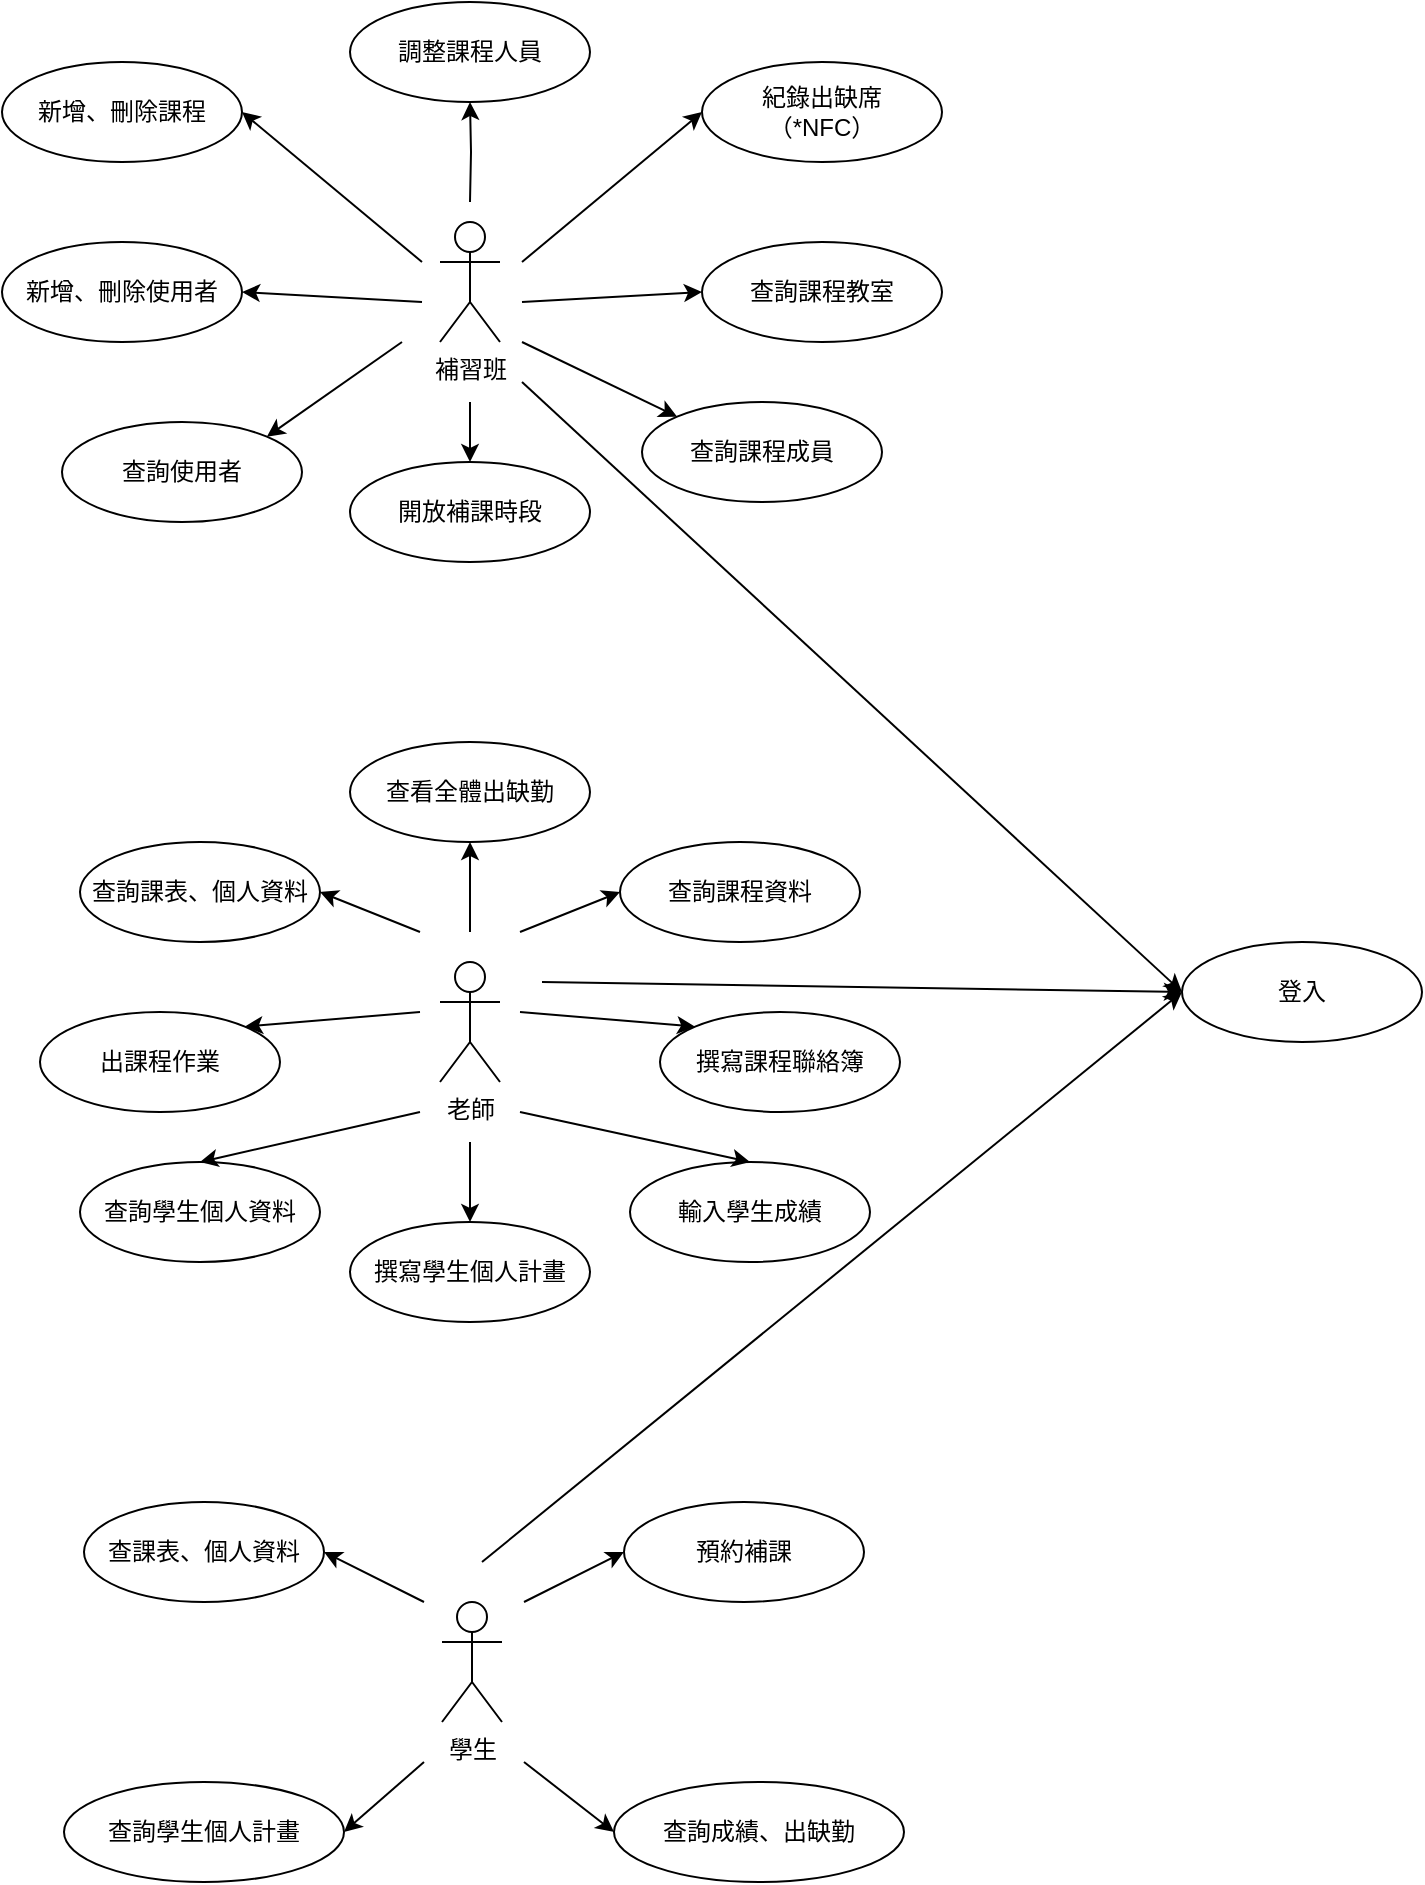 <mxfile version="13.8.8" type="device"><diagram id="fmiQxIPnqJVFHkO1iCTl" name="Page-1"><mxGraphModel dx="1221" dy="579" grid="1" gridSize="10" guides="1" tooltips="1" connect="1" arrows="1" fold="1" page="1" pageScale="1" pageWidth="827" pageHeight="1169" math="0" shadow="0"><root><mxCell id="0"/><mxCell id="1" parent="0"/><mxCell id="BcqG5QBP-uT3un19sBRs-2" value="" style="group" parent="1" vertex="1" connectable="0"><mxGeometry x="40" y="40" width="470" height="290" as="geometry"/></mxCell><mxCell id="BcqG5QBP-uT3un19sBRs-3" style="edgeStyle=orthogonalEdgeStyle;rounded=0;orthogonalLoop=1;jettySize=auto;html=1;entryX=0.5;entryY=1;entryDx=0;entryDy=0;" parent="BcqG5QBP-uT3un19sBRs-2" target="BcqG5QBP-uT3un19sBRs-7" edge="1"><mxGeometry relative="1" as="geometry"><mxPoint x="234" y="100" as="sourcePoint"/></mxGeometry></mxCell><mxCell id="BcqG5QBP-uT3un19sBRs-4" value="補習班" style="shape=umlActor;verticalLabelPosition=bottom;verticalAlign=top;html=1;outlineConnect=0;" parent="BcqG5QBP-uT3un19sBRs-2" vertex="1"><mxGeometry x="219" y="110" width="30" height="60" as="geometry"/></mxCell><mxCell id="BcqG5QBP-uT3un19sBRs-5" value="新增、刪除使用者" style="ellipse;whiteSpace=wrap;html=1;" parent="BcqG5QBP-uT3un19sBRs-2" vertex="1"><mxGeometry y="120" width="120" height="50" as="geometry"/></mxCell><mxCell id="BcqG5QBP-uT3un19sBRs-6" value="新增、刪除課程" style="ellipse;whiteSpace=wrap;html=1;" parent="BcqG5QBP-uT3un19sBRs-2" vertex="1"><mxGeometry y="30" width="120" height="50" as="geometry"/></mxCell><mxCell id="BcqG5QBP-uT3un19sBRs-7" value="調整課程人員" style="ellipse;whiteSpace=wrap;html=1;" parent="BcqG5QBP-uT3un19sBRs-2" vertex="1"><mxGeometry x="174" width="120" height="50" as="geometry"/></mxCell><mxCell id="BcqG5QBP-uT3un19sBRs-8" value="紀錄出缺席&lt;br&gt;（*NFC）" style="ellipse;whiteSpace=wrap;html=1;" parent="BcqG5QBP-uT3un19sBRs-2" vertex="1"><mxGeometry x="350" y="30" width="120" height="50" as="geometry"/></mxCell><mxCell id="BcqG5QBP-uT3un19sBRs-9" value="查詢課程教室" style="ellipse;whiteSpace=wrap;html=1;" parent="BcqG5QBP-uT3un19sBRs-2" vertex="1"><mxGeometry x="350" y="120" width="120" height="50" as="geometry"/></mxCell><mxCell id="BcqG5QBP-uT3un19sBRs-10" value="開放補課時段" style="ellipse;whiteSpace=wrap;html=1;" parent="BcqG5QBP-uT3un19sBRs-2" vertex="1"><mxGeometry x="174" y="230" width="120" height="50" as="geometry"/></mxCell><mxCell id="BcqG5QBP-uT3un19sBRs-11" value="" style="endArrow=classic;html=1;entryX=0;entryY=0.5;entryDx=0;entryDy=0;" parent="BcqG5QBP-uT3un19sBRs-2" target="BcqG5QBP-uT3un19sBRs-8" edge="1"><mxGeometry width="50" height="50" relative="1" as="geometry"><mxPoint x="260" y="130" as="sourcePoint"/><mxPoint x="260" y="160" as="targetPoint"/></mxGeometry></mxCell><mxCell id="BcqG5QBP-uT3un19sBRs-12" value="" style="endArrow=classic;html=1;entryX=1;entryY=0.5;entryDx=0;entryDy=0;" parent="BcqG5QBP-uT3un19sBRs-2" target="BcqG5QBP-uT3un19sBRs-6" edge="1"><mxGeometry width="50" height="50" relative="1" as="geometry"><mxPoint x="210" y="130" as="sourcePoint"/><mxPoint x="360" y="115" as="targetPoint"/></mxGeometry></mxCell><mxCell id="BcqG5QBP-uT3un19sBRs-13" value="" style="endArrow=classic;html=1;entryX=0;entryY=0.5;entryDx=0;entryDy=0;" parent="BcqG5QBP-uT3un19sBRs-2" target="BcqG5QBP-uT3un19sBRs-9" edge="1"><mxGeometry width="50" height="50" relative="1" as="geometry"><mxPoint x="260" y="150" as="sourcePoint"/><mxPoint x="370" y="125" as="targetPoint"/></mxGeometry></mxCell><mxCell id="BcqG5QBP-uT3un19sBRs-14" value="" style="endArrow=classic;html=1;entryX=1;entryY=0.5;entryDx=0;entryDy=0;" parent="BcqG5QBP-uT3un19sBRs-2" target="BcqG5QBP-uT3un19sBRs-5" edge="1"><mxGeometry width="50" height="50" relative="1" as="geometry"><mxPoint x="210" y="150" as="sourcePoint"/><mxPoint x="380" y="135" as="targetPoint"/></mxGeometry></mxCell><mxCell id="BcqG5QBP-uT3un19sBRs-15" value="" style="endArrow=classic;html=1;entryX=0.5;entryY=0;entryDx=0;entryDy=0;" parent="BcqG5QBP-uT3un19sBRs-2" target="BcqG5QBP-uT3un19sBRs-10" edge="1"><mxGeometry width="50" height="50" relative="1" as="geometry"><mxPoint x="234" y="200" as="sourcePoint"/><mxPoint x="390" y="145" as="targetPoint"/></mxGeometry></mxCell><mxCell id="BcqG5QBP-uT3un19sBRs-43" value="查詢課程成員" style="ellipse;whiteSpace=wrap;html=1;" parent="BcqG5QBP-uT3un19sBRs-2" vertex="1"><mxGeometry x="320" y="200" width="120" height="50" as="geometry"/></mxCell><mxCell id="BcqG5QBP-uT3un19sBRs-42" value="查詢使用者" style="ellipse;whiteSpace=wrap;html=1;" parent="BcqG5QBP-uT3un19sBRs-2" vertex="1"><mxGeometry x="30" y="210" width="120" height="50" as="geometry"/></mxCell><mxCell id="BcqG5QBP-uT3un19sBRs-46" value="" style="endArrow=classic;html=1;entryX=1;entryY=0;entryDx=0;entryDy=0;" parent="BcqG5QBP-uT3un19sBRs-2" target="BcqG5QBP-uT3un19sBRs-42" edge="1"><mxGeometry width="50" height="50" relative="1" as="geometry"><mxPoint x="200" y="170" as="sourcePoint"/><mxPoint x="120" y="190" as="targetPoint"/></mxGeometry></mxCell><mxCell id="BcqG5QBP-uT3un19sBRs-47" value="" style="endArrow=classic;html=1;entryX=0;entryY=0;entryDx=0;entryDy=0;" parent="BcqG5QBP-uT3un19sBRs-2" target="BcqG5QBP-uT3un19sBRs-43" edge="1"><mxGeometry width="50" height="50" relative="1" as="geometry"><mxPoint x="260" y="170" as="sourcePoint"/><mxPoint x="310" y="170" as="targetPoint"/></mxGeometry></mxCell><mxCell id="BcqG5QBP-uT3un19sBRs-16" value="" style="group" parent="1" vertex="1" connectable="0"><mxGeometry x="59" y="410" width="469" height="290" as="geometry"/></mxCell><mxCell id="BcqG5QBP-uT3un19sBRs-17" value="老師" style="shape=umlActor;verticalLabelPosition=bottom;verticalAlign=top;html=1;outlineConnect=0;" parent="BcqG5QBP-uT3un19sBRs-16" vertex="1"><mxGeometry x="200" y="110" width="30" height="60" as="geometry"/></mxCell><mxCell id="BcqG5QBP-uT3un19sBRs-18" value="查詢課表、個人資料" style="ellipse;whiteSpace=wrap;html=1;" parent="BcqG5QBP-uT3un19sBRs-16" vertex="1"><mxGeometry x="20" y="50" width="120" height="50" as="geometry"/></mxCell><mxCell id="BcqG5QBP-uT3un19sBRs-19" value="查詢學生個人資料" style="ellipse;whiteSpace=wrap;html=1;" parent="BcqG5QBP-uT3un19sBRs-16" vertex="1"><mxGeometry x="20" y="210" width="120" height="50" as="geometry"/></mxCell><mxCell id="BcqG5QBP-uT3un19sBRs-20" value="查詢課程資料" style="ellipse;whiteSpace=wrap;html=1;" parent="BcqG5QBP-uT3un19sBRs-16" vertex="1"><mxGeometry x="290" y="50" width="120" height="50" as="geometry"/></mxCell><mxCell id="BcqG5QBP-uT3un19sBRs-21" value="輸入學生成績&lt;span style=&quot;color: rgba(0 , 0 , 0 , 0) ; font-family: monospace ; font-size: 0px&quot;&gt;%3CmxGraphModel%3E%3Croot%3E%3CmxCell%20id%3D%220%22%2F%3E%3CmxCell%20id%3D%221%22%20parent%3D%220%22%2F%3E%3CmxCell%20id%3D%222%22%20value%3D%22%E6%9F%A5%E8%A9%A2%E8%AA%B2%E8%A1%A8%E3%80%81%E5%80%8B%E4%BA%BA%E8%B3%87%E6%96%99%22%20style%3D%22ellipse%3BwhiteSpace%3Dwrap%3Bhtml%3D1%3B%22%20vertex%3D%221%22%20parent%3D%221%22%3E%3CmxGeometry%20x%3D%22190%22%20y%3D%22550%22%20width%3D%22120%22%20height%3D%2250%22%20as%3D%22geometry%22%2F%3E%3C%2FmxCell%3E%3C%2Froot%3E%3C%2FmxGraphModel%3E&lt;/span&gt;" style="ellipse;whiteSpace=wrap;html=1;" parent="BcqG5QBP-uT3un19sBRs-16" vertex="1"><mxGeometry x="295" y="210" width="120" height="50" as="geometry"/></mxCell><mxCell id="BcqG5QBP-uT3un19sBRs-22" value="出課程作業" style="ellipse;whiteSpace=wrap;html=1;" parent="BcqG5QBP-uT3un19sBRs-16" vertex="1"><mxGeometry y="135" width="120" height="50" as="geometry"/></mxCell><mxCell id="BcqG5QBP-uT3un19sBRs-23" value="查看全體出缺勤" style="ellipse;whiteSpace=wrap;html=1;" parent="BcqG5QBP-uT3un19sBRs-16" vertex="1"><mxGeometry x="155" width="120" height="50" as="geometry"/></mxCell><mxCell id="BcqG5QBP-uT3un19sBRs-24" value="撰寫課程聯絡簿" style="ellipse;whiteSpace=wrap;html=1;" parent="BcqG5QBP-uT3un19sBRs-16" vertex="1"><mxGeometry x="310" y="135" width="120" height="50" as="geometry"/></mxCell><mxCell id="BcqG5QBP-uT3un19sBRs-25" value="" style="endArrow=classic;html=1;entryX=0.5;entryY=1;entryDx=0;entryDy=0;" parent="BcqG5QBP-uT3un19sBRs-16" target="BcqG5QBP-uT3un19sBRs-23" edge="1"><mxGeometry width="50" height="50" relative="1" as="geometry"><mxPoint x="215" y="95" as="sourcePoint"/><mxPoint x="240" y="155" as="targetPoint"/></mxGeometry></mxCell><mxCell id="BcqG5QBP-uT3un19sBRs-26" value="" style="endArrow=classic;html=1;entryX=0;entryY=0.5;entryDx=0;entryDy=0;" parent="BcqG5QBP-uT3un19sBRs-16" target="BcqG5QBP-uT3un19sBRs-20" edge="1"><mxGeometry width="50" height="50" relative="1" as="geometry"><mxPoint x="240" y="95" as="sourcePoint"/><mxPoint x="250" y="165" as="targetPoint"/></mxGeometry></mxCell><mxCell id="BcqG5QBP-uT3un19sBRs-27" value="" style="endArrow=classic;html=1;entryX=1;entryY=0.5;entryDx=0;entryDy=0;" parent="BcqG5QBP-uT3un19sBRs-16" target="BcqG5QBP-uT3un19sBRs-18" edge="1"><mxGeometry width="50" height="50" relative="1" as="geometry"><mxPoint x="190" y="95" as="sourcePoint"/><mxPoint x="260" y="175" as="targetPoint"/></mxGeometry></mxCell><mxCell id="BcqG5QBP-uT3un19sBRs-28" value="" style="endArrow=classic;html=1;entryX=0;entryY=0;entryDx=0;entryDy=0;" parent="BcqG5QBP-uT3un19sBRs-16" target="BcqG5QBP-uT3un19sBRs-24" edge="1"><mxGeometry width="50" height="50" relative="1" as="geometry"><mxPoint x="240" y="135" as="sourcePoint"/><mxPoint x="270" y="185" as="targetPoint"/></mxGeometry></mxCell><mxCell id="BcqG5QBP-uT3un19sBRs-29" value="" style="endArrow=classic;html=1;entryX=1;entryY=0;entryDx=0;entryDy=0;" parent="BcqG5QBP-uT3un19sBRs-16" target="BcqG5QBP-uT3un19sBRs-22" edge="1"><mxGeometry width="50" height="50" relative="1" as="geometry"><mxPoint x="190" y="135" as="sourcePoint"/><mxPoint x="280" y="195" as="targetPoint"/></mxGeometry></mxCell><mxCell id="BcqG5QBP-uT3un19sBRs-30" value="" style="endArrow=classic;html=1;entryX=0.5;entryY=0;entryDx=0;entryDy=0;" parent="BcqG5QBP-uT3un19sBRs-16" target="BcqG5QBP-uT3un19sBRs-19" edge="1"><mxGeometry width="50" height="50" relative="1" as="geometry"><mxPoint x="190" y="185" as="sourcePoint"/><mxPoint x="290" y="205" as="targetPoint"/></mxGeometry></mxCell><mxCell id="BcqG5QBP-uT3un19sBRs-31" value="" style="endArrow=classic;html=1;entryX=0.5;entryY=0;entryDx=0;entryDy=0;" parent="BcqG5QBP-uT3un19sBRs-16" target="BcqG5QBP-uT3un19sBRs-21" edge="1"><mxGeometry width="50" height="50" relative="1" as="geometry"><mxPoint x="240" y="185" as="sourcePoint"/><mxPoint x="300" y="215" as="targetPoint"/></mxGeometry></mxCell><mxCell id="BcqG5QBP-uT3un19sBRs-48" value="撰寫學生個人計畫" style="ellipse;whiteSpace=wrap;html=1;" parent="BcqG5QBP-uT3un19sBRs-16" vertex="1"><mxGeometry x="155" y="240" width="120" height="50" as="geometry"/></mxCell><mxCell id="BcqG5QBP-uT3un19sBRs-49" value="" style="endArrow=classic;html=1;entryX=0.5;entryY=0;entryDx=0;entryDy=0;" parent="BcqG5QBP-uT3un19sBRs-16" target="BcqG5QBP-uT3un19sBRs-48" edge="1"><mxGeometry width="50" height="50" relative="1" as="geometry"><mxPoint x="215" y="200" as="sourcePoint"/><mxPoint x="231" y="210" as="targetPoint"/></mxGeometry></mxCell><mxCell id="f5PSUM9dZpxv0CPwaDXg-3" value="" style="endArrow=classic;html=1;entryX=0;entryY=0.5;entryDx=0;entryDy=0;" edge="1" parent="BcqG5QBP-uT3un19sBRs-16" target="f5PSUM9dZpxv0CPwaDXg-1"><mxGeometry width="50" height="50" relative="1" as="geometry"><mxPoint x="251" y="120" as="sourcePoint"/><mxPoint x="481" y="90" as="targetPoint"/></mxGeometry></mxCell><mxCell id="BcqG5QBP-uT3un19sBRs-32" value="" style="group" parent="1" vertex="1" connectable="0"><mxGeometry x="71" y="790" width="420" height="190" as="geometry"/></mxCell><mxCell id="BcqG5QBP-uT3un19sBRs-33" value="學生" style="shape=umlActor;verticalLabelPosition=bottom;verticalAlign=top;html=1;outlineConnect=0;" parent="BcqG5QBP-uT3un19sBRs-32" vertex="1"><mxGeometry x="189" y="50" width="30" height="60" as="geometry"/></mxCell><mxCell id="BcqG5QBP-uT3un19sBRs-34" value="查課表、個人資料" style="ellipse;whiteSpace=wrap;html=1;" parent="BcqG5QBP-uT3un19sBRs-32" vertex="1"><mxGeometry x="10" width="120" height="50" as="geometry"/></mxCell><mxCell id="BcqG5QBP-uT3un19sBRs-35" value="查詢學生個人計畫" style="ellipse;whiteSpace=wrap;html=1;" parent="BcqG5QBP-uT3un19sBRs-32" vertex="1"><mxGeometry y="140" width="140" height="50" as="geometry"/></mxCell><mxCell id="BcqG5QBP-uT3un19sBRs-36" value="查詢成績、出缺勤" style="ellipse;whiteSpace=wrap;html=1;" parent="BcqG5QBP-uT3un19sBRs-32" vertex="1"><mxGeometry x="275" y="140" width="145" height="50" as="geometry"/></mxCell><mxCell id="BcqG5QBP-uT3un19sBRs-37" value="預約補課" style="ellipse;whiteSpace=wrap;html=1;" parent="BcqG5QBP-uT3un19sBRs-32" vertex="1"><mxGeometry x="280" width="120" height="50" as="geometry"/></mxCell><mxCell id="BcqG5QBP-uT3un19sBRs-38" value="" style="endArrow=classic;html=1;entryX=0;entryY=0.5;entryDx=0;entryDy=0;" parent="BcqG5QBP-uT3un19sBRs-32" target="BcqG5QBP-uT3un19sBRs-37" edge="1"><mxGeometry width="50" height="50" relative="1" as="geometry"><mxPoint x="230" y="50" as="sourcePoint"/><mxPoint x="320" y="150" as="targetPoint"/></mxGeometry></mxCell><mxCell id="BcqG5QBP-uT3un19sBRs-39" value="" style="endArrow=classic;html=1;entryX=0;entryY=0.5;entryDx=0;entryDy=0;" parent="BcqG5QBP-uT3un19sBRs-32" target="BcqG5QBP-uT3un19sBRs-36" edge="1"><mxGeometry width="50" height="50" relative="1" as="geometry"><mxPoint x="230" y="130" as="sourcePoint"/><mxPoint x="290" y="35" as="targetPoint"/></mxGeometry></mxCell><mxCell id="BcqG5QBP-uT3un19sBRs-40" value="" style="endArrow=classic;html=1;entryX=1;entryY=0.5;entryDx=0;entryDy=0;" parent="BcqG5QBP-uT3un19sBRs-32" target="BcqG5QBP-uT3un19sBRs-35" edge="1"><mxGeometry width="50" height="50" relative="1" as="geometry"><mxPoint x="180" y="130" as="sourcePoint"/><mxPoint x="300" y="45" as="targetPoint"/></mxGeometry></mxCell><mxCell id="BcqG5QBP-uT3un19sBRs-41" value="" style="endArrow=classic;html=1;entryX=1;entryY=0.5;entryDx=0;entryDy=0;" parent="BcqG5QBP-uT3un19sBRs-32" target="BcqG5QBP-uT3un19sBRs-34" edge="1"><mxGeometry width="50" height="50" relative="1" as="geometry"><mxPoint x="180" y="50" as="sourcePoint"/><mxPoint x="310" y="55" as="targetPoint"/></mxGeometry></mxCell><mxCell id="f5PSUM9dZpxv0CPwaDXg-1" value="登入" style="ellipse;whiteSpace=wrap;html=1;" vertex="1" parent="1"><mxGeometry x="630" y="510" width="120" height="50" as="geometry"/></mxCell><mxCell id="f5PSUM9dZpxv0CPwaDXg-2" value="" style="endArrow=classic;html=1;entryX=0;entryY=0.5;entryDx=0;entryDy=0;" edge="1" parent="1" target="f5PSUM9dZpxv0CPwaDXg-1"><mxGeometry width="50" height="50" relative="1" as="geometry"><mxPoint x="300" y="230" as="sourcePoint"/><mxPoint x="470" y="340" as="targetPoint"/></mxGeometry></mxCell><mxCell id="f5PSUM9dZpxv0CPwaDXg-4" value="" style="endArrow=classic;html=1;entryX=0;entryY=0.5;entryDx=0;entryDy=0;" edge="1" parent="1" target="f5PSUM9dZpxv0CPwaDXg-1"><mxGeometry width="50" height="50" relative="1" as="geometry"><mxPoint x="280" y="820" as="sourcePoint"/><mxPoint x="390" y="740" as="targetPoint"/></mxGeometry></mxCell></root></mxGraphModel></diagram></mxfile>